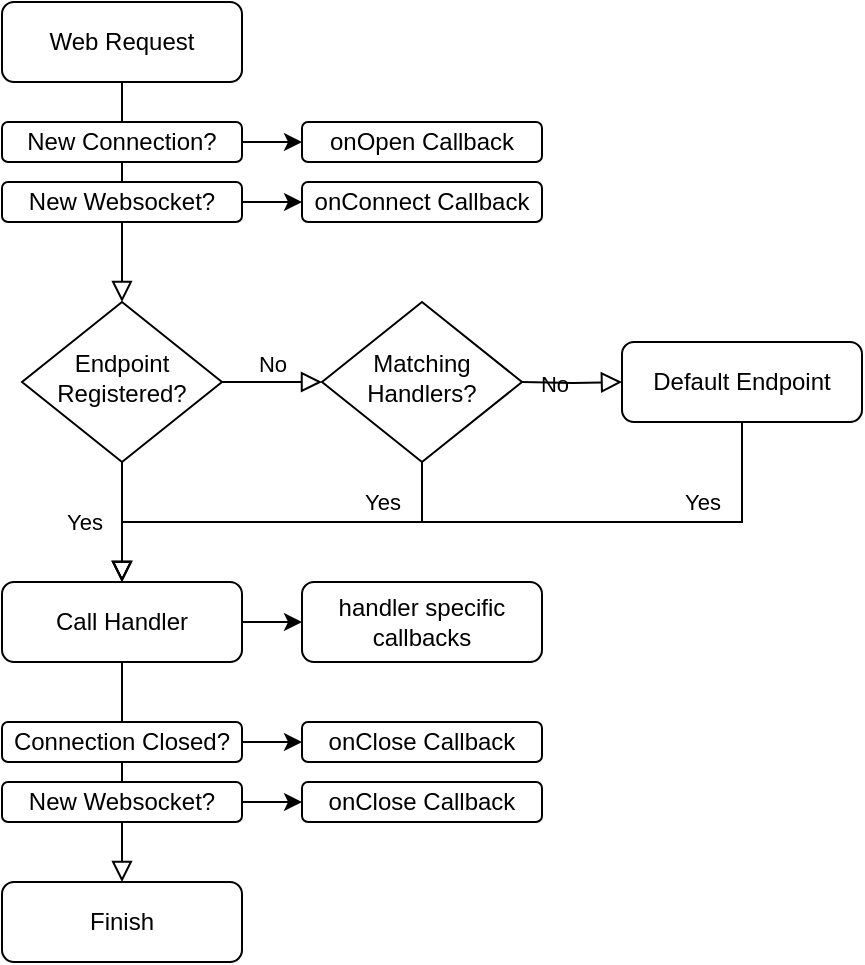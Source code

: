 <mxfile version="20.8.10" type="device"><diagram id="C5RBs43oDa-KdzZeNtuy" name="Page-1"><mxGraphModel dx="1026" dy="743" grid="1" gridSize="10" guides="1" tooltips="1" connect="1" arrows="1" fold="1" page="1" pageScale="1" pageWidth="827" pageHeight="1169" math="0" shadow="0"><root><mxCell id="WIyWlLk6GJQsqaUBKTNV-0"/><mxCell id="WIyWlLk6GJQsqaUBKTNV-1" parent="WIyWlLk6GJQsqaUBKTNV-0"/><mxCell id="DyJsWDmTE5H4BE3OJxW--31" value="" style="rounded=0;html=1;jettySize=auto;orthogonalLoop=1;fontSize=11;endArrow=block;endFill=0;endSize=8;strokeWidth=1;shadow=0;labelBackgroundColor=none;edgeStyle=orthogonalEdgeStyle;entryX=0.5;entryY=0;entryDx=0;entryDy=0;exitX=0.5;exitY=1;exitDx=0;exitDy=0;" parent="WIyWlLk6GJQsqaUBKTNV-1" source="WIyWlLk6GJQsqaUBKTNV-11" target="DyJsWDmTE5H4BE3OJxW--30" edge="1"><mxGeometry relative="1" as="geometry"><mxPoint x="280" y="300" as="sourcePoint"/><mxPoint x="280" y="410" as="targetPoint"/></mxGeometry></mxCell><mxCell id="WIyWlLk6GJQsqaUBKTNV-2" value="" style="rounded=0;html=1;jettySize=auto;orthogonalLoop=1;fontSize=11;endArrow=block;endFill=0;endSize=8;strokeWidth=1;shadow=0;labelBackgroundColor=none;edgeStyle=orthogonalEdgeStyle;" parent="WIyWlLk6GJQsqaUBKTNV-1" source="WIyWlLk6GJQsqaUBKTNV-3" target="WIyWlLk6GJQsqaUBKTNV-6" edge="1"><mxGeometry relative="1" as="geometry"/></mxCell><mxCell id="WIyWlLk6GJQsqaUBKTNV-3" value="Web Request" style="rounded=1;whiteSpace=wrap;html=1;fontSize=12;glass=0;strokeWidth=1;shadow=0;" parent="WIyWlLk6GJQsqaUBKTNV-1" vertex="1"><mxGeometry x="210" y="250" width="120" height="40" as="geometry"/></mxCell><mxCell id="WIyWlLk6GJQsqaUBKTNV-4" value="Yes" style="rounded=0;html=1;jettySize=auto;orthogonalLoop=1;fontSize=11;endArrow=block;endFill=0;endSize=8;strokeWidth=1;shadow=0;labelBackgroundColor=none;edgeStyle=orthogonalEdgeStyle;" parent="WIyWlLk6GJQsqaUBKTNV-1" source="WIyWlLk6GJQsqaUBKTNV-6" edge="1"><mxGeometry y="-20" relative="1" as="geometry"><mxPoint as="offset"/><mxPoint x="270" y="540" as="targetPoint"/></mxGeometry></mxCell><mxCell id="WIyWlLk6GJQsqaUBKTNV-5" value="No" style="edgeStyle=orthogonalEdgeStyle;rounded=0;html=1;jettySize=auto;orthogonalLoop=1;fontSize=11;endArrow=block;endFill=0;endSize=8;strokeWidth=1;shadow=0;labelBackgroundColor=none;" parent="WIyWlLk6GJQsqaUBKTNV-1" source="WIyWlLk6GJQsqaUBKTNV-6" edge="1"><mxGeometry y="10" relative="1" as="geometry"><mxPoint as="offset"/><mxPoint x="370" y="440" as="targetPoint"/></mxGeometry></mxCell><mxCell id="WIyWlLk6GJQsqaUBKTNV-6" value="Endpoint Registered?" style="rhombus;whiteSpace=wrap;html=1;shadow=0;fontFamily=Helvetica;fontSize=12;align=center;strokeWidth=1;spacing=6;spacingTop=-4;" parent="WIyWlLk6GJQsqaUBKTNV-1" vertex="1"><mxGeometry x="220" y="400" width="100" height="80" as="geometry"/></mxCell><mxCell id="WIyWlLk6GJQsqaUBKTNV-11" value="Call Handler" style="rounded=1;whiteSpace=wrap;html=1;fontSize=12;glass=0;strokeWidth=1;shadow=0;" parent="WIyWlLk6GJQsqaUBKTNV-1" vertex="1"><mxGeometry x="210" y="540" width="120" height="40" as="geometry"/></mxCell><mxCell id="DyJsWDmTE5H4BE3OJxW--11" value="Yes" style="rounded=0;html=1;jettySize=auto;orthogonalLoop=1;fontSize=11;endArrow=block;endFill=0;endSize=8;strokeWidth=1;shadow=0;labelBackgroundColor=none;edgeStyle=orthogonalEdgeStyle;exitX=0.5;exitY=1;exitDx=0;exitDy=0;entryX=0.5;entryY=0;entryDx=0;entryDy=0;" parent="WIyWlLk6GJQsqaUBKTNV-1" source="DyJsWDmTE5H4BE3OJxW--12" target="WIyWlLk6GJQsqaUBKTNV-11" edge="1"><mxGeometry x="-0.523" y="-10" relative="1" as="geometry"><mxPoint as="offset"/><mxPoint x="430" y="460" as="sourcePoint"/><mxPoint x="280" y="530" as="targetPoint"/></mxGeometry></mxCell><mxCell id="DyJsWDmTE5H4BE3OJxW--12" value="Matching Handlers?" style="rhombus;whiteSpace=wrap;html=1;shadow=0;fontFamily=Helvetica;fontSize=12;align=center;strokeWidth=1;spacing=6;spacingTop=-4;" parent="WIyWlLk6GJQsqaUBKTNV-1" vertex="1"><mxGeometry x="370" y="400" width="100" height="80" as="geometry"/></mxCell><mxCell id="DyJsWDmTE5H4BE3OJxW--13" value="Default Endpoint" style="rounded=1;whiteSpace=wrap;html=1;fontSize=12;glass=0;strokeWidth=1;shadow=0;" parent="WIyWlLk6GJQsqaUBKTNV-1" vertex="1"><mxGeometry x="520" y="420" width="120" height="40" as="geometry"/></mxCell><mxCell id="DyJsWDmTE5H4BE3OJxW--14" value="No" style="edgeStyle=orthogonalEdgeStyle;rounded=0;html=1;jettySize=auto;orthogonalLoop=1;fontSize=11;endArrow=block;endFill=0;endSize=8;strokeWidth=1;shadow=0;labelBackgroundColor=none;entryX=0;entryY=0.5;entryDx=0;entryDy=0;" parent="WIyWlLk6GJQsqaUBKTNV-1" target="DyJsWDmTE5H4BE3OJxW--13" edge="1"><mxGeometry y="10" relative="1" as="geometry"><mxPoint as="offset"/><mxPoint x="470" y="440" as="sourcePoint"/><mxPoint x="380" y="450" as="targetPoint"/></mxGeometry></mxCell><mxCell id="DyJsWDmTE5H4BE3OJxW--15" value="Yes" style="rounded=0;html=1;jettySize=auto;orthogonalLoop=1;fontSize=11;endArrow=block;endFill=0;endSize=8;strokeWidth=1;shadow=0;labelBackgroundColor=none;edgeStyle=orthogonalEdgeStyle;exitX=0.5;exitY=1;exitDx=0;exitDy=0;entryX=0.5;entryY=0;entryDx=0;entryDy=0;" parent="WIyWlLk6GJQsqaUBKTNV-1" source="DyJsWDmTE5H4BE3OJxW--13" target="WIyWlLk6GJQsqaUBKTNV-11" edge="1"><mxGeometry x="-0.641" y="-10" relative="1" as="geometry"><mxPoint as="offset"/><mxPoint x="430" y="490" as="sourcePoint"/><mxPoint x="370" y="560" as="targetPoint"/><Array as="points"><mxPoint x="580" y="510"/><mxPoint x="270" y="510"/></Array></mxGeometry></mxCell><mxCell id="DyJsWDmTE5H4BE3OJxW--16" value="New Connection?" style="rounded=1;whiteSpace=wrap;html=1;fontSize=12;glass=0;strokeWidth=1;shadow=0;" parent="WIyWlLk6GJQsqaUBKTNV-1" vertex="1"><mxGeometry x="210" y="310" width="120" height="20" as="geometry"/></mxCell><mxCell id="DyJsWDmTE5H4BE3OJxW--17" value="onOpen Callback" style="rounded=1;whiteSpace=wrap;html=1;fontSize=12;glass=0;strokeWidth=1;shadow=0;" parent="WIyWlLk6GJQsqaUBKTNV-1" vertex="1"><mxGeometry x="360" y="310" width="120" height="20" as="geometry"/></mxCell><mxCell id="DyJsWDmTE5H4BE3OJxW--19" value="" style="endArrow=classic;html=1;rounded=0;exitX=1;exitY=0.5;exitDx=0;exitDy=0;entryX=0;entryY=0.5;entryDx=0;entryDy=0;" parent="WIyWlLk6GJQsqaUBKTNV-1" source="DyJsWDmTE5H4BE3OJxW--16" target="DyJsWDmTE5H4BE3OJxW--17" edge="1"><mxGeometry width="50" height="50" relative="1" as="geometry"><mxPoint x="360" y="500" as="sourcePoint"/><mxPoint x="410" y="450" as="targetPoint"/></mxGeometry></mxCell><mxCell id="DyJsWDmTE5H4BE3OJxW--20" value="New Websocket?" style="rounded=1;whiteSpace=wrap;html=1;fontSize=12;glass=0;strokeWidth=1;shadow=0;" parent="WIyWlLk6GJQsqaUBKTNV-1" vertex="1"><mxGeometry x="210" y="340" width="120" height="20" as="geometry"/></mxCell><mxCell id="DyJsWDmTE5H4BE3OJxW--21" value="onConnect Callback" style="rounded=1;whiteSpace=wrap;html=1;fontSize=12;glass=0;strokeWidth=1;shadow=0;" parent="WIyWlLk6GJQsqaUBKTNV-1" vertex="1"><mxGeometry x="360" y="340" width="120" height="20" as="geometry"/></mxCell><mxCell id="DyJsWDmTE5H4BE3OJxW--22" value="" style="endArrow=classic;html=1;rounded=0;exitX=1;exitY=0.5;exitDx=0;exitDy=0;entryX=0;entryY=0.5;entryDx=0;entryDy=0;" parent="WIyWlLk6GJQsqaUBKTNV-1" source="DyJsWDmTE5H4BE3OJxW--20" target="DyJsWDmTE5H4BE3OJxW--21" edge="1"><mxGeometry width="50" height="50" relative="1" as="geometry"><mxPoint x="340" y="330" as="sourcePoint"/><mxPoint x="370" y="330" as="targetPoint"/></mxGeometry></mxCell><mxCell id="DyJsWDmTE5H4BE3OJxW--23" value="Connection Closed?" style="rounded=1;whiteSpace=wrap;html=1;fontSize=12;glass=0;strokeWidth=1;shadow=0;" parent="WIyWlLk6GJQsqaUBKTNV-1" vertex="1"><mxGeometry x="210" y="610" width="120" height="20" as="geometry"/></mxCell><mxCell id="DyJsWDmTE5H4BE3OJxW--24" value="onClose Callback" style="rounded=1;whiteSpace=wrap;html=1;fontSize=12;glass=0;strokeWidth=1;shadow=0;" parent="WIyWlLk6GJQsqaUBKTNV-1" vertex="1"><mxGeometry x="360" y="610" width="120" height="20" as="geometry"/></mxCell><mxCell id="DyJsWDmTE5H4BE3OJxW--25" value="" style="endArrow=classic;html=1;rounded=0;exitX=1;exitY=0.5;exitDx=0;exitDy=0;entryX=0;entryY=0.5;entryDx=0;entryDy=0;" parent="WIyWlLk6GJQsqaUBKTNV-1" source="DyJsWDmTE5H4BE3OJxW--23" target="DyJsWDmTE5H4BE3OJxW--24" edge="1"><mxGeometry width="50" height="50" relative="1" as="geometry"><mxPoint x="360" y="800" as="sourcePoint"/><mxPoint x="410" y="750" as="targetPoint"/></mxGeometry></mxCell><mxCell id="DyJsWDmTE5H4BE3OJxW--26" value="New Websocket?" style="rounded=1;whiteSpace=wrap;html=1;fontSize=12;glass=0;strokeWidth=1;shadow=0;" parent="WIyWlLk6GJQsqaUBKTNV-1" vertex="1"><mxGeometry x="210" y="640" width="120" height="20" as="geometry"/></mxCell><mxCell id="DyJsWDmTE5H4BE3OJxW--27" value="onClose Callback" style="rounded=1;whiteSpace=wrap;html=1;fontSize=12;glass=0;strokeWidth=1;shadow=0;" parent="WIyWlLk6GJQsqaUBKTNV-1" vertex="1"><mxGeometry x="360" y="640" width="120" height="20" as="geometry"/></mxCell><mxCell id="DyJsWDmTE5H4BE3OJxW--28" value="" style="endArrow=classic;html=1;rounded=0;exitX=1;exitY=0.5;exitDx=0;exitDy=0;entryX=0;entryY=0.5;entryDx=0;entryDy=0;" parent="WIyWlLk6GJQsqaUBKTNV-1" source="DyJsWDmTE5H4BE3OJxW--26" target="DyJsWDmTE5H4BE3OJxW--27" edge="1"><mxGeometry width="50" height="50" relative="1" as="geometry"><mxPoint x="340" y="630" as="sourcePoint"/><mxPoint x="370" y="630" as="targetPoint"/></mxGeometry></mxCell><mxCell id="DyJsWDmTE5H4BE3OJxW--30" value="Finish" style="rounded=1;whiteSpace=wrap;html=1;fontSize=12;glass=0;strokeWidth=1;shadow=0;" parent="WIyWlLk6GJQsqaUBKTNV-1" vertex="1"><mxGeometry x="210" y="690" width="120" height="40" as="geometry"/></mxCell><mxCell id="DyJsWDmTE5H4BE3OJxW--32" value="handler specific callbacks" style="rounded=1;whiteSpace=wrap;html=1;fontSize=12;glass=0;strokeWidth=1;shadow=0;" parent="WIyWlLk6GJQsqaUBKTNV-1" vertex="1"><mxGeometry x="360" y="540" width="120" height="40" as="geometry"/></mxCell><mxCell id="DyJsWDmTE5H4BE3OJxW--33" value="" style="endArrow=classic;html=1;rounded=0;exitX=1;exitY=0.5;exitDx=0;exitDy=0;entryX=0;entryY=0.5;entryDx=0;entryDy=0;" parent="WIyWlLk6GJQsqaUBKTNV-1" source="WIyWlLk6GJQsqaUBKTNV-11" target="DyJsWDmTE5H4BE3OJxW--32" edge="1"><mxGeometry width="50" height="50" relative="1" as="geometry"><mxPoint x="340" y="630.0" as="sourcePoint"/><mxPoint x="370" y="630.0" as="targetPoint"/></mxGeometry></mxCell></root></mxGraphModel></diagram></mxfile>